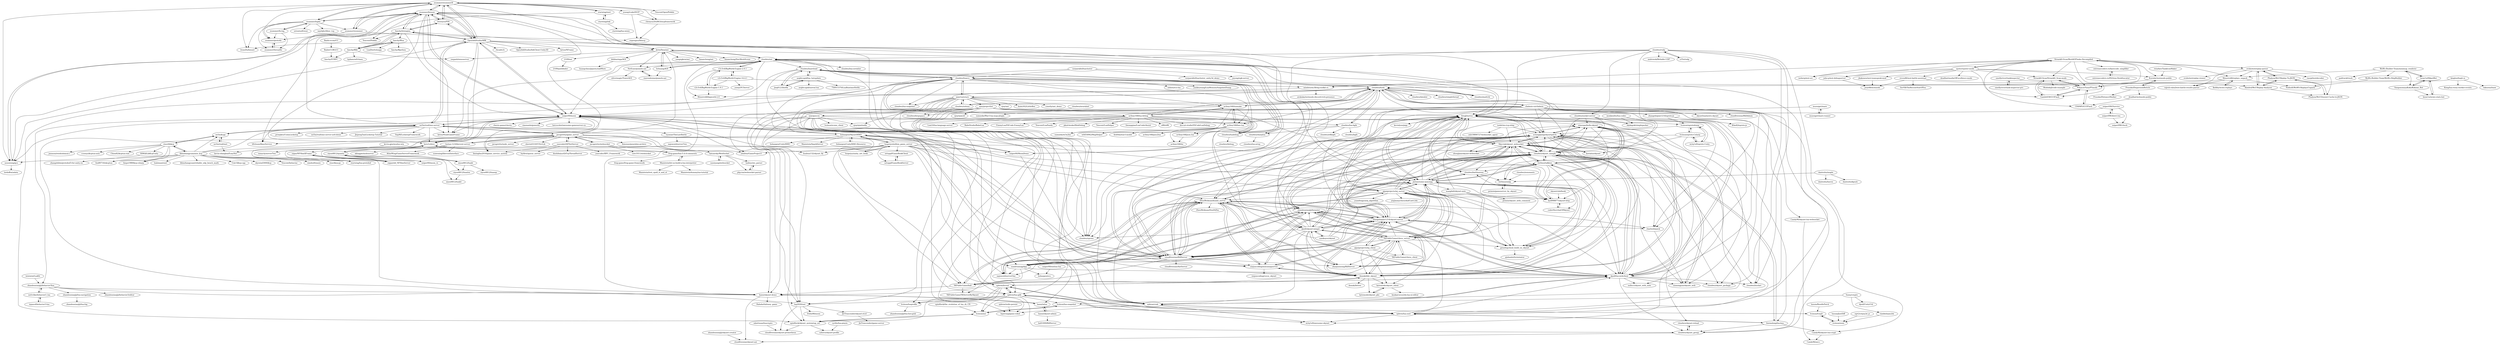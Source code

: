 digraph G {
"zsummer/zsummerX" -> "zsummer/zsummer"
"zsummer/zsummerX" -> "zsummer/breeze"
"zsummer/zsummerX" -> "zsummer/log4z"
"zsummer/zsummerX" -> "nousxiong/gce"
"zsummer/zsummerX" -> "starwing/znet"
"zsummer/zsummerX" -> "zsummer/proto4z"
"zsummer/zsummerX" -> "chenyu2202863/iocpframework"
"zsummer/zsummerX" -> "freeeyes/PSS"
"zsummer/zsummerX" -> "IronsDu/brynet" ["e"=1]
"zsummer/zsummerX" -> "JerryZhou/aoi"
"zsummer/zsummerX" -> "young2code/IOCP"
"zsummer/zsummerX" -> "OpenArkStudio/ARK"
"zsummer/zsummerX" -> "TencentOpen/Pebble" ["e"=1]
"cloudwu/socket-server" -> "ximenpo/hello-skynet"
"cloudwu/socket-server" -> "cloudwu/skynet_sample"
"cloudwu/socket-server" -> "Skycrab/skynet_websocket"
"cloudwu/socket-server" -> "cloudwu/skynet_package"
"cloudwu/socket-server" -> "skykapok/simplepacker"
"freeeyes/PSS" -> "OpenArkStudio/ARK"
"freeeyes/PSS" -> "zsummer/zsummerX"
"freeeyes/PSS" -> "zsummer/breeze"
"freeeyes/PSS" -> "fanchy/h2engine"
"fanchy/h2engine" -> "fanchy/fflib"
"fanchy/h2engine" -> "li9chuan/BaseService" ["e"=1]
"fanchy/h2engine" -> "zsummer/breeze"
"fanchy/h2engine" -> "sniper00/moon"
"fanchy/h2engine" -> "ZhouWeikuan/kuanli_server"
"fanchy/h2engine" -> "freeeyes/PSS"
"fanchy/h2engine" -> "fanchy/fflua"
"fanchy/h2engine" -> "OpenArkStudio/ARK"
"fanchy/h2engine" -> "Tencent/Pebble" ["e"=1]
"no5ix/realtime-server" -> "no5ix/realtime-server-ue4-demo" ["e"=1]
"no5ix/realtime-server" -> "no5ix/kcpp"
"no5ix/realtime-server" -> "ylmbtm/GameProject3" ["e"=1]
"no5ix/realtime-server" -> "sniper00/moon"
"no5ix/realtime-server" -> "javapretty/game_server"
"no5ix/realtime-server" -> "li9chuan/BaseService" ["e"=1]
"no5ix/realtime-server" -> "JiepengTan/Lockstep-Tutorial" ["e"=1]
"no5ix/realtime-server" -> "OpenArkStudio/ARK"
"no5ix/realtime-server" -> "hero1s/hive"
"no5ix/realtime-server" -> "SnpM/LockstepFramework" ["e"=1]
"no5ix/realtime-server" -> "jintiao/some-mmorpg"
"no5ix/realtime-server" -> "zsummer/breeze"
"no5ix/realtime-server" -> "proepkes/UnityLockstep" ["e"=1]
"no5ix/realtime-server" -> "ketoo/NoahGameFrame" ["e"=1]
"no5ix/realtime-server" -> "tsymiar/TheLastBattle"
"sniperHW/Survive" -> "sniperHW/distri.lua"
"sniperHW/Survive" -> "fztcjjl/metoo"
"sniperHW/Survive" -> "sniperHW/chuck"
"xjdrew/lua-gdb" -> "xjdrew/levent"
"xjdrew/lua-gdb" -> "lvzixun/lua-snapshot"
"xjdrew/lua-gdb" -> "lvzixun/luaprofile"
"xjdrew/lua-gdb" -> "cloudwu/skynet_group"
"xjdrew/lua-gdb" -> "lsg2020/swt"
"xjdrew/lua-gdb" -> "lvzixun/aoi"
"xjdrew/lua-gdb" -> "xjdrew/lua-zset"
"xjdrew/lua-gdb" -> "xjdrew/crab"
"2109/aoi" -> "2109/pathfinder"
"no5ix/kcpp" -> "no5ix/realtinet"
"no5ix/kcpp" -> "no5ix/realtime-server"
"no5ix/kcpp" -> "xtaci/libkcp"
"v2v3v4/BigWorld-Engine-2.0.1" -> "v2v3v4/BigWorld-Engine-1.9.1"
"v2v3v4/BigWorld-Engine-2.0.1" -> "v2v3v4/BigWorld-Engine-14.4.1"
"v2v3v4/BigWorld-Engine-2.0.1" -> "Monstrofil/bigworld-2.0"
"v2v3v4/BigWorld-Engine-2.0.1" -> "cloudwu/aoi"
"iopass4/behavior3-lua" -> "nottvlike/behavior3_lua"
"zsummer/fn-log" -> "zsummer/log4z"
"zsummer/fn-log" -> "zsummer/thread4z"
"zsummer/fn-log" -> "zsummer/proto4z"
"u35s/rudp" -> "cloudwu/rudp"
"sniper00/entitas-lua" -> "liuhaopen/ecs"
"iwiniwin/LuaKit" -> "zhandouxiaojiji/behavior3lua"
"zhandouxiaojiji/bewater" -> "zhanjunxiong/RillServer"
"zhandouxiaojiji/bewater" -> "najsword/serverOne"
"zhandouxiaojiji/bewater" -> "zhangshiqian1214/skynet-server"
"zhandouxiaojiji/bewater" -> "sctangqiang/skynetpatch"
"zhandouxiaojiji/bewater" -> "cloudfreexiao/RillServer"
"zhandouxiaojiji/bewater" -> "sundream/ggApp"
"zhandouxiaojiji/bewater" -> "dpull/lua-webclient"
"ZhouWeikuan/kuanli_server" -> "zhanjunxiong/RillServer"
"ZhouWeikuan/kuanli_server" -> "donnki/ddz_skynet"
"ZhouWeikuan/kuanli_server" -> "najsword/serverOne"
"ZhouWeikuan/kuanli_server" -> "YKPublicGame/chess_server"
"ZhouWeikuan/kuanli_server" -> "zhangshiqian1214/skynet-server"
"ZhouWeikuan/kuanli_server" -> "sundream/ggApp"
"ZhouWeikuan/kuanli_server" -> "cloudfreexiao/RillServer"
"ZhouWeikuan/kuanli_server" -> "charleeli/quick"
"ZhouWeikuan/kuanli_server" -> "sctangqiang/skynetpatch"
"ZhouWeikuan/kuanli_server" -> "YKPublicGame/ball"
"ZhouWeikuan/kuanli_server" -> "xinjuncoding/mmoarpgserver"
"ZhouWeikuan/kuanli_server" -> "greathqy/mud_build_on_skynet"
"ZhouWeikuan/kuanli_server" -> "ZhouWeikuan/DouDiZhu" ["e"=1]
"ZhouWeikuan/kuanli_server" -> "zhandouxiaojiji/bewater"
"ZhouWeikuan/kuanli_server" -> "YKPublicGame/YKServerBySkynet"
"cfadmin-cn/cfadmin" -> "zhandouxiaojiji/bewater"
"cfadmin-cn/cfadmin" -> "cloudfreexiao/RillServer"
"cfadmin-cn/cfadmin" -> "ZhouWeikuan/kuanli_server"
"cfadmin-cn/cfadmin" -> "zhangshiqian1214/skynet-server"
"cfadmin-cn/cfadmin" -> "hanxi/wlua"
"cfadmin-cn/cfadmin" -> "cloudwu/ltask"
"cfadmin-cn/cfadmin" -> "sctangqiang/skynetpatch"
"cfadmin-cn/cfadmin" -> "cloudwu/skynet_sample"
"cfadmin-cn/cfadmin" -> "charleeli/quick"
"cfadmin-cn/cfadmin" -> "sniper00/moon"
"cfadmin-cn/cfadmin" -> "CandyMi/skynet-lua-crypt"
"cfadmin-cn/cfadmin" -> "zhangshiqian1214/sproto-js"
"cfadmin-cn/cfadmin" -> "skynetlua/meiru-skynet"
"cfadmin-cn/cfadmin" -> "cloudfreexiao/RillAdmin"
"cfadmin-cn/cfadmin" -> "CandyMi/skynet-lua-websocket"
"sundream/ggApp" -> "cloudfreexiao/RillServer"
"sundream/ggApp" -> "zhandouxiaojiji/bewater"
"sundream/ggApp" -> "zhangshiqian1214/skynet-server"
"sundream/ggApp" -> "ZhouWeikuan/kuanli_server"
"sundream/ggApp" -> "najsword/serverOne"
"sundream/ggApp" -> "dpull/lua-webclient"
"sundream/ggApp" -> "liuhaopen/ecs"
"sundream/ggApp" -> "YKPublicGame/ball"
"najsword/serverTwo" -> "mmycly/serverTwo"
"najsword/serverTwo" -> "najsword/serverOne"
"nousxiong/gce" -> "zsummer/breeze"
"nousxiong/gce" -> "lordoffox/adata" ["e"=1]
"StranikS-Scan/StranikS_Scan-mods" -> "Mododejl/code-example"
"StranikS-Scan/StranikS_Scan-mods" -> "PolyacovYury/PYmods"
"StranikS-Scan/StranikS_Scan-mods" -> "GambitER/GUIFlash"
"StranikS-Scan/WorldOfTanks-Decompiled" -> "izeberg/wot-src"
"StranikS-Scan/WorldOfTanks-Decompiled" -> "evido/wotreplay-parser"
"StranikS-Scan/WorldOfTanks-Decompiled" -> "spoter/spoter-mods"
"StranikS-Scan/WorldOfTanks-Decompiled" -> "PolyacovYury/PYmods"
"StranikS-Scan/WorldOfTanks-Decompiled" -> "StranikS-Scan/StranikS_Scan-mods"
"StranikS-Scan/WorldOfTanks-Decompiled" -> "extremecoders-re/bytecode_simplifier"
"StranikS-Scan/WorldOfTanks-Decompiled" -> "GambitER/GUIFlash"
"StranikS-Scan/WorldOfTanks-Decompiled" -> "juho-p/wot-debugserver"
"StranikS-Scan/WorldOfTanks-Decompiled" -> "CH4MPi/GUIFlash"
"StranikS-Scan/WorldOfTanks-Decompiled" -> "Kurzdor/wotmods-public"
"StranikS-Scan/WorldOfTanks-Decompiled" -> "mindstorm38/wg-toolkit-rs"
"StranikS-Scan/WorldOfTanks-Decompiled" -> "Monstrofil/replays_unpack"
"Phalynx/WoT-Replay-To-JSON" -> "evido/wotreplay-parser"
"Phalynx/WoT-Replay-To-JSON" -> "Phalynx/WoT-Dossier-Cache-to-JSON"
"Phalynx/WoT-Replay-To-JSON" -> "Aimdrol/WoT-Replay-Analyzer"
"luopeiyu/unity_net_book" -> "luopeiyu/million_game_server"
"cloudfreexiao/RillServer" -> "sundream/ggApp"
"cloudfreexiao/RillServer" -> "zhandouxiaojiji/bewater"
"cloudfreexiao/RillServer" -> "fztcjjl/metoo"
"cloudfreexiao/RillServer" -> "cloudfreexiao/AntServer"
"cloudfreexiao/RillServer" -> "zhangshiqian1214/skynet-server"
"cloudfreexiao/RillServer" -> "ZhouWeikuan/kuanli_server"
"cloudfreexiao/RillServer" -> "zhanjunxiong/RillServer"
"cloudfreexiao/RillServer" -> "hanxi/skynet-demo"
"cloudfreexiao/RillServer" -> "cloudwu/skynet_sample"
"cloudfreexiao/RillServer" -> "Skycrab/skynet_websocket"
"cloudfreexiao/RillServer" -> "xinjuncoding/mmoarpgserver"
"cloudfreexiao/RillServer" -> "sctangqiang/skynetpatch"
"cloudfreexiao/RillServer" -> "najsword/serverOne"
"cloudfreexiao/RillServer" -> "jintiao/some-mmorpg"
"cloudfreexiao/RillServer" -> "qipaiprojects/mj_server"
"zhangshiqian1214/sproto-js" -> "KAndQ/sproto-js"
"zhangshiqian1214/sproto-js" -> "lvzixun/sprotodump"
"xjdrew/redis-persist" -> "hqwrong/game-robot"
"cloudwu/lua-bgfx" -> "cloudwu/ltask"
"cloudwu/lua-bgfx" -> "cloudwu/bgfx"
"cloudwu/lua-bgfx" -> "cloudwu/luadebug"
"cloudwu/lua-bgfx" -> "cloudwu/sharplua"
"cloudwu/lua-bgfx" -> "cloudwu/efkbgfx"
"liuhaopen/UnityMMO-Resource" -> "liuhaopen/SkynetMMO"
"YKPublicGame/ball" -> "donnki/ddz_skynet"
"YKPublicGame/ball" -> "hanxi/skynet-demo"
"YKPublicGame/ball" -> "ZhouWeikuan/kuanli_server"
"YKPublicGame/ball" -> "YKPublicGame/YKServerBySkynet"
"actboy168/luamake" -> "actboy168/bee.lua"
"actboy168/luamake" -> "actboy168/lua-debug"
"actboy168/luamake" -> "cloudwu/ltask"
"actboy168/luamake" -> "actboy168/json.lua"
"actboy168/luamake" -> "sumneko/w3x2lni" ["e"=1]
"actboy168/luamake" -> "sumneko/War3-lua-map-plugin" ["e"=1]
"tsymiar/TheLastBattle" -> "najsword/serverTwo"
"zhandouxiaojiji/behavior3lua" -> "zhandouxiaojiji/behavior3editor" ["e"=1]
"zhandouxiaojiji/behavior3lua" -> "nottvlike/behavior3_lua"
"zhandouxiaojiji/behavior3lua" -> "hanxi/skynet-demo"
"zhandouxiaojiji/behavior3lua" -> "lsg2020/swt"
"zhandouxiaojiji/behavior3lua" -> "zhandouxiaojiji/lua-navigation"
"actboy168/bee.lua" -> "actboy168/luamake"
"actboy168/bee.lua" -> "actboy168/lni"
"actboy168/bee.lua" -> "w4454962/MapHelper" ["e"=1]
"actboy168/bee.lua" -> "sumneko/w3x2lni" ["e"=1]
"actboy168/bee.lua" -> "4eb0da/war3-model" ["e"=1]
"actboy168/bee.lua" -> "actboy168/jass2lua" ["e"=1]
"actboy168/bee.lua" -> "actboy168/json.lua"
"v2v3v4/BigWorld-Engine-1.9.1" -> "v2v3v4/BigWorld-Engine-2.0.1"
"v2v3v4/BigWorld-Engine-1.9.1" -> "Monstrofil/bigworld-2.0"
"young2code/IOCP" -> "enpengxu/libiocp"
"young2code/IOCP" -> "chenyu2202863/iocpframework"
"sniper00/MoonDemo" -> "sniper00/moon"
"sniper00/MoonDemo" -> "donnki/ddz_skynet"
"sniper00/MoonDemo" -> "liuhaopen/SkynetMMO"
"cloudwu/math3d" -> "cloudwu/ltask"
"wangdali/skynet-note" -> "hyd998877/skynet-http"
"wangdali/skynet-note" -> "peimin/skynet_with_comment"
"wangdali/skynet-note" -> "ximenpo/hello-skynet"
"xiyoo0812/luabt" -> "xiyoo0812/luaoop"
"xiyoo0812/luabt" -> "xiyoo0812/quanta"
"xiyoo0812/luabt" -> "xiyoo0812/luaxlsx"
"juho-p/wot-debugserver" -> "jstar88/wotmods"
"forthxu/zmkp" -> "peimin/gameserver_by_skynet"
"najsword/serverOne" -> "zhandouxiaojiji/bewater"
"najsword/serverOne" -> "ZhouWeikuan/kuanli_server"
"luxuia/JustDiff" -> "lvzixun/zxml"
"xiarendeniao/pomelo-aoi" -> "NetEase/pomelo-aoi"
"no5ix/realtinet" -> "no5ix/kcpp"
"no5ix/realtinet" -> "kevin-shanghai/EasyNet"
"lvzixun/lua-snapshot" -> "lvzixun/lvmjit"
"lvzixun/lua-snapshot" -> "lvzixun/aoi"
"lvzixun/luaprofile" -> "zhandouxiaojiji/lua-hex-grid"
"CandyMi/skynet-lua-websocket" -> "CandyMi/aoi-c"
"HiWill/LibKcpUnity" -> "zhangzhibin/protobuf3-for-unity-ex"
"CandyMi/skynet-lua-crypt" -> "CandyMi/aoi-c"
"GambitER/GUIFlash" -> "PolyacovYury/PYmods"
"GambitER/GUIFlash" -> "StranikS-Scan/StranikS_Scan-mods"
"zsummer/proto4z" -> "zsummer/thread4z"
"xjdrew/lua-zset" -> "xjdrew/crab"
"xjdrew/lua-zset" -> "m2q1n9/awesome-skynet"
"xjdrew/lua-zset" -> "linxiaolong/lua-kcp"
"xjdrew/lua-zset" -> "xjdrew/levent"
"xjdrew/lua-zset" -> "dpull/lua-webclient"
"xjdrew/lua-zset" -> "xjdrew/lua-gdb"
"xjdrew/lua-zset" -> "zhandouxiaojiji/bewater"
"xjdrew/lua-zset" -> "sctangqiang/skynetpatch"
"coderHsc/chatOfSkynet" -> "hyd998877/skynet-http"
"Baidu-ecom/CC" -> "BaiduCC/BGCC"
"luopeiyu/million_game_server" -> "liuhaopen/SkynetMMO"
"luopeiyu/million_game_server" -> "luopeiyu/unity_net_book"
"luopeiyu/million_game_server" -> "sniper00/moon"
"luopeiyu/million_game_server" -> "setuppf/GameBookServer"
"luopeiyu/million_game_server" -> "cloudwu/skynet_sample"
"luopeiyu/million_game_server" -> "ZhouWeikuan/kuanli_server"
"luopeiyu/million_game_server" -> "ylmbtm/GameProject3" ["e"=1]
"luopeiyu/million_game_server" -> "xinjuncoding/mmoarpgserver"
"luopeiyu/million_game_server" -> "sundream/ggApp"
"luopeiyu/million_game_server" -> "huahua132/skynet_fly" ["e"=1]
"luopeiyu/million_game_server" -> "hanxi/skynet-demo"
"luopeiyu/million_game_server" -> "setuppf/GameBookClient"
"luopeiyu/million_game_server" -> "sniper00/MoonDemo"
"luopeiyu/million_game_server" -> "YKPublicGame/ball"
"luopeiyu/million_game_server" -> "cloudfreexiao/RillServer"
"zsummer/breeze" -> "nousxiong/gce"
"zsummer/breeze" -> "zsummer/zsummerX"
"zsummer/breeze" -> "sniper00/moon"
"zsummer/breeze" -> "zsummer/log4z"
"zsummer/breeze" -> "OpenArkStudio/ARK"
"zsummer/breeze" -> "ketoo/NoahGameFrame" ["e"=1]
"zsummer/breeze" -> "zsummer/zsummer"
"zsummer/breeze" -> "fanchy/h2engine"
"zsummer/breeze" -> "hero1s/hive"
"zsummer/breeze" -> "freeeyes/PSS"
"zsummer/breeze" -> "dpull/skynet-mingw"
"zsummer/breeze" -> "fztcjjl/metoo"
"zsummer/breeze" -> "Tencent/Pebble" ["e"=1]
"zsummer/breeze" -> "cloudfreexiao/RillServer"
"zsummer/breeze" -> "limingfan2016/game_service_system" ["e"=1]
"ejoy/projectlist" -> "xjdrew/crab"
"ejoy/projectlist" -> "Skycrab/skynet_websocket"
"ejoy/projectlist" -> "hqwrong/game-robot"
"ejoy/projectlist" -> "xjdrew/lua-zset"
"ejoy/projectlist" -> "cloudwu/sproto" ["e"=1]
"ejoy/projectlist" -> "ejoy/ejoylualib"
"ejoy/projectlist" -> "dpull/lua-webclient"
"ejoy/projectlist" -> "m2q1n9/awesome-skynet"
"ejoy/projectlist" -> "dpull/skynet-mingw"
"ejoy/projectlist" -> "fztcjjl/metoo"
"ejoy/projectlist" -> "xjdrew/levent"
"ejoy/projectlist" -> "ejoy/ejoy2d" ["e"=1]
"fanchy/fflua" -> "fanchy/fflib"
"fanchy/fflua" -> "fanchy/ffpython"
"fanchy/fflua" -> "LuaDist/toluapp" ["e"=1]
"dantezhu/maple" -> "dantezhu/haven"
"dantezhu/maple" -> "dantezhu/kpush"
"dantezhu/maple" -> "forthxu/zmkp"
"rstarkov/TankIconMaker" -> "Kurzdor/wotmods-public"
"lvzixun/sproto-Csharp" -> "lvzixun/sprotodump"
"lvzixun/sproto-Csharp" -> "m2q1n9/sproto-Unity"
"lvzixun/sproto-Csharp" -> "cloudwu/sproto" ["e"=1]
"lvzixun/sproto-Csharp" -> "cloudwu/skynet_sample"
"lvzixun/sproto-Csharp" -> "linxiaolong/lua-kcp"
"setuppf/GameBookServer" -> "setuppf/GameBookClient"
"xjdrew/levent" -> "xjdrew/lua-gdb"
"xjdrew/levent" -> "lvzixun/aoi"
"xjdrew/levent" -> "spin6lock/skynet_systemtap_set"
"xjdrew/levent" -> "xjdrew/lua-zset"
"xjdrew/levent" -> "dpull/lua-webclient"
"xjdrew/levent" -> "lvzixun/luaprofile"
"dpull/lua-webclient" -> "sctangqiang/skynetpatch"
"dpull/lua-webclient" -> "xjdrew/crab"
"dpull/lua-webclient" -> "fztcjjl/metoo"
"dpull/lua-webclient" -> "Skycrab/skynet_websocket"
"dpull/lua-webclient" -> "zhandouxiaojiji/bewater"
"dpull/lua-webclient" -> "cloudwu/skynet_sample"
"dpull/lua-webclient" -> "dpull/skynet-mingw"
"dpull/lua-webclient" -> "zhangshiqian1214/skynet-server"
"dpull/lua-webclient" -> "cloudwu/skynet_package"
"dpull/lua-webclient" -> "xinmingyao/skynet_web"
"dpull/lua-webclient" -> "cloudwu/lsocket"
"dpull/lua-webclient" -> "nullscc/skynet_with_note"
"dpull/lua-webclient" -> "cloudwu/battlearena"
"dpull/lua-webclient" -> "cloudwu/skynet_group"
"dpull/lua-webclient" -> "xjdrew/levent"
"reven86/wot-battle-assistant" -> "jstar88/wotmods"
"reven86/wot-battle-assistant" -> "PolyacovYury/PYmods"
"reven86/wot-battle-assistant" -> "SerVB/TheRecentStatOfYou"
"ejoy/goscon" -> "lvzixun/sconn_client"
"ejoy/goscon" -> "lvzixun/sprotodump"
"ejoy/goscon" -> "lsg2020/swt"
"ejoy/goscon" -> "xjdrew/lua-gdb"
"ejoy/goscon" -> "xjdrew/levent"
"ejoy/goscon" -> "xjdrew/crab"
"ejoy/goscon" -> "hanxi/skynet-demo"
"ejoy/goscon" -> "lvzixun/lua-snapshot"
"ejoy/goscon" -> "ejoy/ejoylualib"
"ejoy/goscon" -> "spin6lock/skynet_systemtap_set"
"ejoy/goscon" -> "hqwrong/game-robot"
"forthxu/talkbox" -> "fztcjjl/metoo"
"forthxu/talkbox" -> "jintiao/some-mmorpg"
"forthxu/talkbox" -> "hyd998877/skynet-http"
"forthxu/talkbox" -> "greathqy/mud_build_on_skynet"
"forthxu/talkbox" -> "coderHsc/chatOfSkynet"
"forthxu/talkbox" -> "cloudwu/skynet_sample"
"forthxu/talkbox" -> "cloudwu/battlearena"
"forthxu/talkbox" -> "ximenpo/hello-skynet"
"forthxu/talkbox" -> "Skycrab/skynet_websocket"
"forthxu/talkbox" -> "forthxu/zmkp"
"forthxu/talkbox" -> "donnki/ddz_skynet"
"liuhaopen/SkynetMMO" -> "liuhaopen/UnityMMO-Resource"
"liuhaopen/SkynetMMO" -> "liuhaopen/UnityMMO" ["e"=1]
"liuhaopen/SkynetMMO" -> "luopeiyu/million_game_server"
"liuhaopen/SkynetMMO" -> "xinjuncoding/mmoarpgserver"
"liuhaopen/SkynetMMO" -> "cloudfreexiao/RillServer"
"liuhaopen/SkynetMMO" -> "sniper00/MoonDemo"
"liuhaopen/SkynetMMO" -> "hanxi/skynet-demo"
"liuhaopen/SkynetMMO" -> "YKPublicGame/ball"
"liuhaopen/SkynetMMO" -> "Manistein/SparkServer" ["e"=1]
"liuhaopen/SkynetMMO" -> "sniper00/moon"
"liuhaopen/SkynetMMO" -> "sundream/ggApp"
"luotan-123/libevent-server" -> "akinggw/moleserver"
"luotan-123/libevent-server" -> "AtlasWing/GameServerFramework"
"luotan-123/libevent-server" -> "xuwening/libeventInterface" ["e"=1]
"luotan-123/libevent-server" -> "javapretty/game_server"
"jhakonen/wot-teamspeak-mod" -> "jstar88/wotmods"
"lsg2020/swt" -> "spin6lock/skynet_systemtap_set"
"lsg2020/swt" -> "cloudfreexiao/skynet-prometheus"
"lsg2020/swt" -> "JieTrancender/skynet-etcd"
"lsg2020/swt" -> "Zwlin98/moon"
"bhhbazinga/AOI" -> "huangchiyu/jquery.loadMore" ["e"=1]
"xiyoo0812/quanta" -> "xiyoo0812/luabt"
"xiyoo0812/quanta" -> "hero1s/hive"
"xiyoo0812/quanta" -> "xiyoo0812/luakit"
"xiyoo0812/quanta" -> "xiyoo0812/luaxlsx"
"hyd998877/skynet-http" -> "coderHsc/chatOfSkynet"
"hyd998877/skynet-http" -> "ximenpo/hello-skynet"
"xinmingyao/skynet_web" -> "sctangqiang/skynetpatch"
"xiyoo0812/luaxlsx" -> "xiyoo0812/luakit"
"deadhat/wotmods-public" -> "CH4MPi/GUIFlash"
"actboy168/json.lua" -> "actboy168/lni"
"peimin/gameserver_by_skynet" -> "forthxu/zmkp"
"setuppf/GameBookClient" -> "setuppf/GameBookServer"
"hanxi/skynet-demo" -> "hanxi/wlua"
"hanxi/skynet-demo" -> "cloudfreexiao/skynet-aoi"
"hanxi/skynet-demo" -> "HahahaVal/easy_game"
"CH4MPi/GUIFlash" -> "PolyacovYury/PYmods"
"lvzixun/aoi" -> "spin6lock/skynet_systemtap_set"
"lvzixun/aoi" -> "lvzixun/lua-snapshot"
"lvzixun/zxml" -> "lvzixun/lvmjit"
"lkolbly/wows-replays" -> "Monstrofil/replays_unpack"
"lvzixun/lvmjit" -> "lvzixun/zxml"
"funny/crypto" -> "xjdrew/crab"
"funny/crypto" -> "rainfiel/ejoy2dx"
"funny/crypto" -> "dpull/UnityUtil"
"starwing/znet" -> "starwing/loki"
"starwing/znet" -> "zsummer/zsummerX"
"starwing/znet" -> "nousxiong/gce"
"cloudwu/aoi" -> "JerryZhou/aoi"
"cloudwu/aoi" -> "lichuang/AOI"
"cloudwu/aoi" -> "xjdrew/crab"
"cloudwu/aoi" -> "jintiao/some-mmorpg"
"cloudwu/aoi" -> "xjdrew/lua-zset"
"cloudwu/aoi" -> "cloudwu/skynet_sample"
"cloudwu/aoi" -> "NetEase/pomelo-aoi"
"cloudwu/aoi" -> "hanxi/skynet-demo"
"cloudwu/aoi" -> "cloudwu/luareload"
"cloudwu/aoi" -> "fztcjjl/metoo"
"cloudwu/aoi" -> "cloudwu/lua-serialize" ["e"=1]
"cloudwu/aoi" -> "v2v3v4/BigWorld-Engine-2.0.1"
"cloudwu/aoi" -> "cloudwu/sproto" ["e"=1]
"cloudwu/aoi" -> "xjdrew/lua-gdb"
"cloudwu/aoi" -> "sniper00/moon"
"cloudwu/battlearena" -> "fztcjjl/metoo"
"cloudwu/battlearena" -> "forthxu/zmkp"
"cloudwu/battlearena" -> "jintiao/some-mmorpg"
"xinjuncoding/mmoarpgserver" -> "zhangshiqian1214/skynet-server"
"xinjuncoding/mmoarpgserver" -> "donnki/ddz_skynet"
"xinjuncoding/mmoarpgserver" -> "xinjuncoding/cocos_skynet"
"xinjuncoding/mmoarpgserver" -> "jintiao/some-mmorpg"
"xinjuncoding/mmoarpgserver" -> "ZhouWeikuan/kuanli_server"
"libinzhangyuan/asio_kcp" -> "xtaci/libkcp"
"libinzhangyuan/asio_kcp" -> "liudf0716/xkcptun" ["e"=1]
"libinzhangyuan/asio_kcp" -> "Unit-X/kcp-cpp"
"libinzhangyuan/asio_kcp" -> "limpo1989/kcp-csharp" ["e"=1]
"libinzhangyuan/asio_kcp" -> "skywind3000/kcp" ["e"=1]
"libinzhangyuan/asio_kcp" -> "Tencent/behaviac" ["e"=1]
"libinzhangyuan/asio_kcp" -> "simdsoft/yasio" ["e"=1]
"libinzhangyuan/asio_kcp" -> "no5ix/realtime-server"
"libinzhangyuan/asio_kcp" -> "xtaci/kcp-go" ["e"=1]
"libinzhangyuan/asio_kcp" -> "no5ix/kcpp"
"libinzhangyuan/asio_kcp" -> "lsalzman/enet" ["e"=1]
"libinzhangyuan/asio_kcp" -> "nousxiong/gce"
"libinzhangyuan/asio_kcp" -> "libinzhangyuan/reliable_udp_bench_mark"
"libinzhangyuan/asio_kcp" -> "starwing/lua-protobuf" ["e"=1]
"libinzhangyuan/asio_kcp" -> "cloudwu/aoi"
"sanikoyes/skynet" -> "dpull/skynet-mingw"
"sanikoyes/skynet" -> "sctangqiang/skynetpatch"
"sanikoyes/skynet" -> "fztcjjl/metoo"
"sanikoyes/skynet" -> "forthxu/talkbox"
"charleeli/quick" -> "xinmingyao/skynet_web"
"cloudwu/luaecs" -> "cloudwu/ltask"
"cloudwu/luaecs" -> "cloudwu/luareload"
"cloudwu/luaecs" -> "ejoy/vaststars"
"cloudwu/luaecs" -> "cloudwu/math3d"
"cloudwu/luaecs" -> "cloudwu/sproto" ["e"=1]
"cloudwu/luaecs" -> "nidorx/ecs-lua" ["e"=1]
"cloudwu/luaecs" -> "dpull/skynet-mingw"
"cloudwu/luaecs" -> "actboy168/bee.lua"
"cloudwu/luaecs" -> "cloudwu/lua-snapshot" ["e"=1]
"cloudwu/luaecs" -> "yaukeywang/LuaMemorySnapshotDump" ["e"=1]
"cloudwu/luaecs" -> "zhandouxiaojiji/behavior3lua"
"cloudwu/luaecs" -> "xjdrew/lua-gdb"
"cloudwu/luaecs" -> "actboy168/lua-debug"
"cloudwu/luaecs" -> "actboy168/luamake"
"cloudwu/luaecs" -> "cloudwu/aoi"
"kingluo/luajit.io" -> "Kong/lua-resty-worker-events" ["e"=1]
"kingluo/luajit.io" -> "cloudwu/ltask"
"kingluo/luajit.io" -> "raksoras/luaw"
"JerryZhou/aoi" -> "cloudwu/aoi"
"JerryZhou/aoi" -> "lichuang/AOI"
"JerryZhou/aoi" -> "fananchong/aoi"
"JerryZhou/aoi" -> "bhhbazinga/AOI"
"JerryZhou/aoi" -> "fananchong/NavMeshScene" ["e"=1]
"JerryZhou/aoi" -> "2109/aoi"
"JerryZhou/aoi" -> "fztcjjl/metoo"
"JerryZhou/aoi" -> "yangxgkem/aoi"
"JerryZhou/aoi" -> "swganh/mmoserver" ["e"=1]
"JerryZhou/aoi" -> "NetEase/pomelo-aoi"
"jintiao/some-mmorpg" -> "fztcjjl/metoo"
"jintiao/some-mmorpg" -> "cloudwu/skynet_sample"
"jintiao/some-mmorpg" -> "forthxu/talkbox"
"jintiao/some-mmorpg" -> "YKPublicGame/chess_server"
"jintiao/some-mmorpg" -> "greathqy/mud_build_on_skynet"
"jintiao/some-mmorpg" -> "qipaiprojects/mj_server"
"jintiao/some-mmorpg" -> "cloudwu/battlearena"
"jintiao/some-mmorpg" -> "ximenpo/hello-skynet"
"jintiao/some-mmorpg" -> "zhangshiqian1214/skynet-server"
"jintiao/some-mmorpg" -> "xinjuncoding/mmoarpgserver"
"jintiao/some-mmorpg" -> "hyd998877/skynet-http"
"jintiao/some-mmorpg" -> "wangdali/skynet-note"
"jintiao/some-mmorpg" -> "dpull/lua-webclient"
"jintiao/some-mmorpg" -> "donnki/ddz_skynet"
"jintiao/some-mmorpg" -> "Skycrab/skynet_websocket"
"cloudwu/ltask" -> "cloudwu/luaecs"
"cloudwu/ltask" -> "cloudwu/math3d"
"cloudwu/ltask" -> "lsg2020/swt"
"cloudwu/ltask" -> "cloudwu/lua-bgfx"
"cloudwu/ltask" -> "cloudwu/datalist"
"cloudwu/ltask" -> "actboy168/luamake"
"cloudwu/ltask" -> "cloudwu/sproto" ["e"=1]
"cloudwu/ltask" -> "actboy168/bee.lua"
"cloudwu/ltask" -> "cloudwu/soluna"
"cloudwu/ltask" -> "ejoy/vaststars"
"cloudwu/ltask" -> "sctangqiang/skynetpatch"
"cloudwu/ltask" -> "cfadmin-cn/cfadmin"
"cloudwu/ltask" -> "dpull/lua-webclient"
"cloudwu/ltask" -> "cloudfreexiao/RillServer"
"cloudwu/ltask" -> "cloudwu/skynet_group"
"fztcjjl/metoo" -> "jintiao/some-mmorpg"
"fztcjjl/metoo" -> "zhangshiqian1214/skynet-server"
"fztcjjl/metoo" -> "cloudwu/skynet_sample"
"fztcjjl/metoo" -> "forthxu/talkbox"
"fztcjjl/metoo" -> "dpull/lua-webclient"
"fztcjjl/metoo" -> "cloudwu/battlearena"
"fztcjjl/metoo" -> "cloudfreexiao/RillServer"
"fztcjjl/metoo" -> "qipaiprojects/mj_server"
"fztcjjl/metoo" -> "ximenpo/hello-skynet"
"fztcjjl/metoo" -> "sctangqiang/skynetpatch"
"fztcjjl/metoo" -> "kevinlynx/pigy"
"fztcjjl/metoo" -> "Skycrab/skynet_websocket"
"fztcjjl/metoo" -> "greathqy/mud_build_on_skynet"
"fztcjjl/metoo" -> "hyd998877/skynet-http"
"fztcjjl/metoo" -> "charleeli/quick"
"WoWs-Builder-Team/WoWs-ShipBuilder" -> "Nodsoft/WoWS-ReplaysUnpack"
"haileys/ws_parser" -> "php-ion/websocket-parser"
"hanxi/wlua" -> "hanxi/skynet-demo"
"hanxi/wlua" -> "hanxi/skynet-admin"
"ximenpo/hello-skynet" -> "hyd998877/skynet-http"
"ximenpo/hello-skynet" -> "sctangqiang/skynetpatch"
"ximenpo/hello-skynet" -> "forthxu/zmkp"
"ximenpo/hello-skynet" -> "m2q1n9/awesome-skynet"
"ximenpo/hello-skynet" -> "xinmingyao/skynet_web"
"ximenpo/hello-skynet" -> "donnki/ddz_skynet"
"cloudwu/xenonauts" -> "forthxu/zmkp"
"Skycrab/skynet_websocket" -> "sctangqiang/skynetpatch"
"Skycrab/skynet_websocket" -> "xinmingyao/skynet_web"
"Skycrab/skynet_websocket" -> "dpull/lua-webclient"
"Skycrab/skynet_websocket" -> "korialuo/skynet"
"Skycrab/skynet_websocket" -> "ximenpo/hello-skynet"
"Skycrab/skynet_websocket" -> "zhandouxiaojiji/bewater"
"Skycrab/skynet_websocket" -> "xjdrew/crab"
"Skycrab/skynet_websocket" -> "fztcjjl/metoo"
"Skycrab/skynet_websocket" -> "hyd998877/skynet-http"
"Skycrab/skynet_websocket" -> "dpull/skynet-mingw"
"Skycrab/skynet_websocket" -> "linxiaolong/lua-kcp"
"Skycrab/skynet_websocket" -> "forthxu/talkbox"
"Skycrab/skynet_websocket" -> "cloudfreexiao/RillServer"
"Skycrab/skynet_websocket" -> "cloudwu/skynet_sample"
"Skycrab/skynet_websocket" -> "zhoujijian/skynet-websocket"
"linxiaolong/lua-kcp" -> "CandyMi/skynet-lua-crypt"
"linxiaolong/lua-kcp" -> "xjdrew/lua-zset"
"linxiaolong/lua-kcp" -> "cloudwu/skynet_group"
"linxiaolong/lua-kcp" -> "Skycrab/skynet_websocket"
"lvzixun/sprotodump" -> "lvzixun/sproto-Csharp"
"lvzixun/sprotodump" -> "m2q1n9/sproto-Unity"
"lvzixun/sprotodump" -> "sctangqiang/skynetpatch"
"Pruszko/DispersionReticle" -> "Pruszko/DistanceMarker"
"Pruszko/DispersionReticle" -> "Kurzdor/wotmods-public"
"Pruszko/DispersionReticle" -> "deadhat/wotmods-public"
"JieTrancender/skynet-etcd" -> "JieTrancender/game-server"
"cloudwu/ltask" -> "cloudwu/lsocket"
"cloudwu/ltask" -> "cloudwu/simplethread"
"Phalynx/WoT-Dossier-Cache-to-JSON" -> "Phalynx/WoT-Replay-To-JSON"
"rainfiel/ejoy2dx" -> "lvzixun/zxml"
"benx1n/HikariBot" -> "benx1n/wows-stats-bot"
"benx1n/HikariBot" -> "SangonomiyaKoko/Kokomi_Bot"
"benx1n/HikariBot" -> "WoWs-Builder-Team/minimap_renderer"
"fanchy/fflib" -> "fanchy/h2engine"
"fanchy/fflib" -> "fanchy/FFRPC"
"fanchy/fflib" -> "fanchy/fflua"
"fanchy/fflib" -> "swganh/mmoserver" ["e"=1]
"fanchy/fflib" -> "lyjdamzwf/chaos"
"javapretty/game_server" -> "li9chuan/BaseService" ["e"=1]
"javapretty/game_server" -> "luotan-123/libevent-server"
"javapretty/game_server" -> "ylmbtm/GameProject3" ["e"=1]
"javapretty/game_server" -> "limingfan2016/game_service_system" ["e"=1]
"javapretty/game_server" -> "javapretty/websocket"
"javapretty/game_server" -> "no5ix/realtime-server"
"javapretty/game_server" -> "hero1s/hive"
"javapretty/game_server" -> "javapretty/node_server"
"javapretty/game_server" -> "sniper00/moon"
"javapretty/game_server" -> "sherry0319/YTSvrLib"
"javapretty/game_server" -> "qipaiprojects/mj_server"
"javapretty/game_server" -> "yaocoder/HPNetServer"
"javapretty/game_server" -> "lhmouse/poseidon-archive" ["e"=1]
"javapretty/game_server" -> "YKPublicGame/chess_server"
"javapretty/game_server" -> "JerryZhou/aoi"
"hero1s/hive" -> "xiyoo0812/quanta"
"hero1s/hive" -> "sniper00/moon"
"hero1s/hive" -> "frog-game/lua-5.4.4-comments"
"hero1s/hive" -> "yigao/NFShmXFrame"
"hero1s/hive" -> "sniper00/moon_rs"
"dpull/skynet-mingw" -> "sanikoyes/skynet"
"dpull/skynet-mingw" -> "dpull/lua-webclient"
"dpull/skynet-mingw" -> "zhangshiqian1214/skynet-server"
"dpull/skynet-mingw" -> "Skycrab/skynet_websocket"
"dpull/skynet-mingw" -> "sctangqiang/skynetpatch"
"dpull/skynet-mingw" -> "jintiao/some-mmorpg"
"dpull/skynet-mingw" -> "YKPublicGame/chess_server"
"dpull/skynet-mingw" -> "cloudwu/skynet_sample"
"dpull/skynet-mingw" -> "cloudfreexiao/RillServer"
"dpull/skynet-mingw" -> "fztcjjl/metoo"
"dpull/skynet-mingw" -> "cloudwu/sproto" ["e"=1]
"dpull/skynet-mingw" -> "xjdrew/crab"
"dpull/skynet-mingw" -> "zhandouxiaojiji/bewater"
"dpull/skynet-mingw" -> "donnki/ddz_skynet"
"dpull/skynet-mingw" -> "zhanjunxiong/RillServer"
"nottvlike/behavior3_lua" -> "iopass4/behavior3-lua"
"nottvlike/behavior3_lua" -> "zhandouxiaojiji/behavior3lua"
"Manistein/let-us-build-a-lua-interpreter" -> "Manistein/dummylua-tutorial" ["e"=1]
"Manistein/let-us-build-a-lua-interpreter" -> "frog-game/lua-5.4.4-comments"
"Manistein/let-us-build-a-lua-interpreter" -> "Manistein/test_epoll_lt_and_et"
"spoter/spoter-mods" -> "PolyacovYury/PYmods"
"spoter/spoter-mods" -> "StranikS-Scan/WorldOfTanks-Decompiled"
"spoter/spoter-mods" -> "StranikS-Scan/StranikS_Scan-mods"
"spoter/spoter-mods" -> "GambitER/GUIFlash"
"spoter/spoter-mods" -> "juho-p/wot-debugserver"
"spoter/spoter-mods" -> "reven86/wot-battle-assistant"
"spoter/spoter-mods" -> "jhakonen/wot-teamspeak-mod"
"spoter/spoter-mods" -> "deadhat/marksOfExcellence-mods"
"spoter/spoter-mods" -> "izeberg/wot-src"
"spoter/spoter-mods" -> "Kurzdor/wotmods-public"
"Aimdrol/WoT-Replay-Analyzer" -> "Phalynx/WoT-Dossier-Cache-to-JSON"
"Aimdrol/WoT-Replay-Analyzer" -> "Phalynx/WoT-Replay-To-JSON"
"Aimdrol/WoT-Replay-Analyzer" -> "evido/wotreplay-parser"
"benx1n/wows-stats-bot" -> "benx1n/HikariBot"
"surparallel/luacluster" -> "surparallel/luacluster_unity3d_demo"
"surparallel/luacluster" -> "jzyong/ugk-server"
"surparallel/luacluster" -> "sniper00/moon"
"surparallel/luacluster" -> "cloudwu/luaecs"
"Kurzdor/wotmods-public" -> "PolyacovYury/PYmods"
"Kurzdor/wotmods-public" -> "Pruszko/DispersionReticle"
"sctangqiang/skynetpatch" -> "Skycrab/skynet_websocket"
"sctangqiang/skynetpatch" -> "dpull/lua-webclient"
"sctangqiang/skynetpatch" -> "xinmingyao/skynet_web"
"sctangqiang/skynetpatch" -> "ximenpo/hello-skynet"
"sctangqiang/skynetpatch" -> "zhandouxiaojiji/bewater"
"sctangqiang/skynetpatch" -> "zhangshiqian1214/skynet-server"
"sctangqiang/skynetpatch" -> "charleeli/quick"
"sctangqiang/skynetpatch" -> "zhoujijian/skynet-websocket"
"sctangqiang/skynetpatch" -> "korialuo/skynet"
"sctangqiang/skynetpatch" -> "hyd998877/skynet-http"
"sctangqiang/skynetpatch" -> "nullscc/skynet_with_note"
"zhandouxiaojiji/skynet-creator" -> "cloudfreexiao/skynet-aoi"
"skynetclub/book" -> "hyd998877/skynet-http"
"mindstorm38/wg-toolkit-rs" -> "Monstrofil/bigworld-2.0"
"mindstorm38/wg-toolkit-rs" -> "arukuka/wotmods-discord-rich-presence"
"hanxi/skynet-admin" -> "hanxi/wlua"
"hanxi/skynet-admin" -> "koll1009/RillServer"
"m2q1n9/sproto-Unity" -> "lvzixun/sproto-Csharp"
"m2q1n9/sproto-Unity" -> "lvzixun/sprotodump"
"sqrt2v/ejoy2d_js" -> "lvzixun/zxml"
"cyrilis/lua-pinyin" -> "xzhovo/skynet-profile"
"zhandouxiaojiji/lua-navigation" -> "zhandouxiaojiji/lua-fog"
"luxuia/BundlePatch" -> "lvzixun/lvmjit"
"katzarsky/WebSocket" -> "caosiyang/websocket"
"katzarsky/WebSocket" -> "haileys/ws_parser"
"katzarsky/WebSocket" -> "php-ion/websocket-parser"
"sniperHW/distri.lua" -> "sniperHW/Survive"
"sniperHW/distri.lua" -> "sniperHW/chuck"
"isobit/ws-tcp-relay" -> "zxb19890727/websocket_agent"
"isobit/ws-tcp-relay" -> "sctangqiang/skynetpatch"
"isobit/ws-tcp-relay" -> "Skycrab/skynet_websocket"
"cloudwu/rudp" -> "u35s/rudp"
"cloudwu/rudp" -> "andrewzk/Reliable-UDP"
"cloudwu/rudp" -> "cloudwu/socket-server"
"cloudwu/rudp" -> "jintiao/some-mmorpg"
"cloudwu/rudp" -> "cloudwu/skynet_sample"
"cloudwu/rudp" -> "cloudwu/skynet_group"
"cloudwu/rudp" -> "fztcjjl/metoo"
"cloudwu/rudp" -> "cloudwu/skynet_package"
"cloudwu/rudp" -> "cloudwu/aoi"
"cloudwu/rudp" -> "cloudwu/lsocket"
"yigao/old_NFShmServer" -> "yigao/NFShmXFrame"
"caosiyang/websocket" -> "katzarsky/WebSocket"
"frog-game/lua-5.4.4-comments" -> "hero1s/hive"
"frog-game/lua-5.4.4-comments" -> "Manistein/let-us-build-a-lua-interpreter"
"frog-game/lua-5.4.4-comments" -> "frog-game/frog-game-framework"
"SangonomiyaKoko/Kokomi_Bot" -> "benx1n/HikariBot"
"SangonomiyaKoko/Kokomi_Bot" -> "benx1n/wows-stats-bot"
"javapretty/websocket" -> "javapretty/game_server"
"javapretty/websocket" -> "katzarsky/WebSocket"
"javapretty/websocket" -> "core1011/websocket"
"yigao/NFShmXFrame" -> "yigao/old_NFShmServer"
"yigao/NFShmXFrame" -> "sniper00/moon_rs"
"asqbtcupid/lua_hotupdate" -> "jinq0123/hotfix"
"asqbtcupid/lua_hotupdate" -> "cloudwu/luareload"
"asqbtcupid/lua_hotupdate" -> "756915370/LuaRuntimeHotfix"
"asqbtcupid/lua_hotupdate" -> "asqbtcupid/unreal.lua" ["e"=1]
"v2v3v4/BigWorld-Engine-14.4.1" -> "v2v3v4/BigWorld-Engine-2.0.1"
"v2v3v4/BigWorld-Engine-14.4.1" -> "yxinyi/YCServer" ["e"=1]
"v2v3v4/BigWorld-Engine-14.4.1" -> "v2v3v4/BigWorld-Engine-1.9.1"
"v2v3v4/BigWorld-Engine-14.4.1" -> "mindstorm38/wg-toolkit-rs"
"starwing/loki" -> "starwing/znet"
"starwing/loki" -> "starwing/lua-miniz"
"extremecoders-re/PjOrion-Deobfuscator" -> "extremecoders-re/bytecode_simplifier"
"php-ion/websocket-parser" -> "haileys/ws_parser"
"WoWs-Builder-Team/minimap_renderer" -> "padtrack/track"
"WoWs-Builder-Team/minimap_renderer" -> "Monstrofil/replays_unpack"
"WoWs-Builder-Team/minimap_renderer" -> "benx1n/HikariBot"
"WoWs-Builder-Team/minimap_renderer" -> "SangonomiyaKoko/Kokomi_Bot"
"WoWs-Builder-Team/minimap_renderer" -> "WoWs-Builder-Team/WoWs-ShipBuilder"
"lichuang/AOI" -> "JerryZhou/aoi"
"lichuang/AOI" -> "xiarendeniao/pomelo-aoi"
"lichuang/AOI" -> "cloudwu/aoi"
"cloudwu/skynet-reload" -> "cloudwu/skynet_group"
"smellyriver/tank-inspector-pro" -> "smellyriver/tankinspector"
"monkeylite/lua-codec" -> "skykapok/simplepacker"
"monkeylite/lua-codec" -> "korialuo/skynet"
"cloudwu/neuralnet" -> "cloudwu/deepspace"
"cloudwu/skynet_sample" -> "jintiao/some-mmorpg"
"cloudwu/skynet_sample" -> "fztcjjl/metoo"
"cloudwu/skynet_sample" -> "zhangshiqian1214/skynet-server"
"cloudwu/skynet_sample" -> "dpull/lua-webclient"
"cloudwu/skynet_sample" -> "donnki/ddz_skynet"
"cloudwu/skynet_sample" -> "cloudwu/skynet_package"
"cloudwu/skynet_sample" -> "cloudfreexiao/RillServer"
"cloudwu/skynet_sample" -> "ximenpo/hello-skynet"
"cloudwu/skynet_sample" -> "sctangqiang/skynetpatch"
"cloudwu/skynet_sample" -> "forthxu/talkbox"
"cloudwu/skynet_sample" -> "greathqy/mud_build_on_skynet"
"cloudwu/skynet_sample" -> "Skycrab/skynet_websocket"
"cloudwu/skynet_sample" -> "cloudwu/skynet-reload"
"cloudwu/skynet_sample" -> "cloudwu/lsocket"
"cloudwu/skynet_sample" -> "cloudwu/battlearena"
"sniper00/moon" -> "sniper00/MoonDemo"
"sniper00/moon" -> "hero1s/hive"
"sniper00/moon" -> "ylmbtm/GameProject3" ["e"=1]
"sniper00/moon" -> "ketoo/NoahGameFrame" ["e"=1]
"sniper00/moon" -> "zsummer/breeze"
"sniper00/moon" -> "cherry-game/cherry" ["e"=1]
"sniper00/moon" -> "starwing/lua-protobuf" ["e"=1]
"sniper00/moon" -> "huahua132/skynet_fly" ["e"=1]
"sniper00/moon" -> "cloudfreexiao/RillServer"
"sniper00/moon" -> "OpenArkStudio/ARK"
"sniper00/moon" -> "xiaonanln/goworld" ["e"=1]
"sniper00/moon" -> "nousxiong/gce"
"sniper00/moon" -> "liuhaopen/SkynetMMO"
"sniper00/moon" -> "no5ix/realtime-server"
"sniper00/moon" -> "hstcscolor/awesome-gameserver-cn" ["e"=1]
"OpenArkStudio/ARK" -> "freeeyes/PSS"
"OpenArkStudio/ARK" -> "sniper00/moon"
"OpenArkStudio/ARK" -> "zsummer/breeze"
"OpenArkStudio/ARK" -> "JerryZhou/aoi"
"OpenArkStudio/ARK" -> "ketoo/NoahGameFrame" ["e"=1]
"OpenArkStudio/ARK" -> "OpenArkStudio/ArkClient-Unity3D"
"OpenArkStudio/ARK" -> "no5ix/realtime-server"
"OpenArkStudio/ARK" -> "nousxiong/gce"
"OpenArkStudio/ARK" -> "zsummer/zsummerX"
"OpenArkStudio/ARK" -> "ketoo/NFrame"
"OpenArkStudio/ARK" -> "IronsDu/brynet" ["e"=1]
"OpenArkStudio/ARK" -> "fanchy/h2engine"
"OpenArkStudio/ARK" -> "ZhouWeikuan/kuanli_server"
"OpenArkStudio/ARK" -> "yigao/old_NFShmServer"
"OpenArkStudio/ARK" -> "rhcad/x3c" ["e"=1]
"actboy168/lua-debug" -> "actboy168/luamake"
"actboy168/lua-debug" -> "actboy168/bee.lua"
"actboy168/lua-debug" -> "Tencent/LuaPanda" ["e"=1]
"actboy168/lua-debug" -> "cloudwu/luaecs"
"actboy168/lua-debug" -> "pkulchenko/MobDebug" ["e"=1]
"actboy168/lua-debug" -> "Tencent/LuaHelper" ["e"=1]
"actboy168/lua-debug" -> "liwangqian/LuaCoderAssist" ["e"=1]
"actboy168/lua-debug" -> "cloudwu/ltask"
"actboy168/lua-debug" -> "effil/effil" ["e"=1]
"actboy168/lua-debug" -> "devcat-studio/VSCodeLuaDebug"
"actboy168/lua-debug" -> "cloudwu/luadebug"
"actboy168/lua-debug" -> "LuaLS/lua-language-server" ["e"=1]
"actboy168/lua-debug" -> "BabeStudio/BabeLua"
"actboy168/lua-debug" -> "cloudwu/lua-bgfx"
"actboy168/lua-debug" -> "EmmyLua/VSCode-EmmyLua" ["e"=1]
"donnki/ddz_skynet" -> "ximenpo/hello-skynet"
"donnki/ddz_skynet" -> "ZhouWeikuan/kuanli_server"
"donnki/ddz_skynet" -> "bytemode/skynet_pbc"
"donnki/ddz_skynet" -> "YKPublicGame/chess_server"
"donnki/ddz_skynet" -> "xinjuncoding/mmoarpgserver"
"donnki/ddz_skynet" -> "zhangshiqian1214/skynet-server"
"donnki/ddz_skynet" -> "sctangqiang/skynetpatch"
"donnki/ddz_skynet" -> "cloudwu/skynet_sample"
"donnki/ddz_skynet" -> "bytemode/skynet_client"
"donnki/ddz_skynet" -> "YKPublicGame/ball"
"donnki/ddz_skynet" -> "donnki/bttree"
"mkottman/luacrypto" -> "cloudfreexiao/skynet-prometheus"
"jinq0123/hotfix" -> "asqbtcupid/lua_hotupdate"
"jinq0123/hotfix" -> "cloudwu/luareload"
"NetEase/pomelo-aoi" -> "xiarendeniao/pomelo-aoi"
"NetEase/pomelo-aoi" -> "silvermagic/TowerAOI"
"xtaci/libkcp" -> "no5ix/kcpp"
"xtaci/libkcp" -> "libinzhangyuan/asio_kcp"
"xtaci/libkcp" -> "jannson/reedsolomon-c" ["e"=1]
"xtaci/libkcp" -> "ccsexyz/kcptun-asio"
"xtaci/libkcp" -> "liudf0716/xkcptun" ["e"=1]
"xtaci/libkcp" -> "Chion82/kcptun-raw" ["e"=1]
"xtaci/libkcp" -> "HiWill/LibKcpUnity"
"xtaci/libkcp" -> "limpo1989/kcp-csharp" ["e"=1]
"evido/wotreplay-parser" -> "Phalynx/WoT-Replay-To-JSON"
"evido/wotreplay-parser" -> "raszpl/wotdecoder"
"evido/wotreplay-parser" -> "StranikS-Scan/WorldOfTanks-Decompiled"
"evido/wotreplay-parser" -> "evido/wotreplay-viewer"
"evido/wotreplay-parser" -> "Aimdrol/WoT-Replay-Analyzer"
"evido/wotreplay-parser" -> "Monstrofil/replays_unpack"
"evido/wotreplay-parser" -> "Phalynx/WoT-Dossier-Cache-to-JSON"
"evido/wotreplay-parser" -> "rajesh-rahul/wot-battle-results-parser"
"BaiduCC/BGCC" -> "fanchy/FFRPC"
"kevin-gjm/muduo-win" -> "kevin-shanghai/EasyNet"
"cloudwu/sharplua" -> "cloudwu/luareload"
"cloudwu/sharplua" -> "cloudwu/lua-array"
"ejoy/vaststars" -> "cloudwu/luaecs"
"ejoy/vaststars" -> "cloudwu/soluna"
"ejoy/vaststars" -> "ejoy/ant" ["e"=1]
"ejoy/vaststars" -> "cloudwu/ltask"
"ejoy/vaststars" -> "actboy168/luamake"
"ejoy/vaststars" -> "ejoy/goscon"
"ejoy/vaststars" -> "ejoy/projectlist"
"ejoy/vaststars" -> "lsg2020/swt"
"ejoy/vaststars" -> "hanxi/skynet-demo"
"ejoy/vaststars" -> "cloudwu/lua-snapshot" ["e"=1]
"ejoy/vaststars" -> "lvzixun/luaprofile"
"ejoy/vaststars" -> "dudu502/LittleBee" ["e"=1]
"ejoy/vaststars" -> "xjdrew/lua-gdb"
"ejoy/vaststars" -> "constly/ant_demo"
"ejoy/vaststars" -> "cloudwu/sproto" ["e"=1]
"zhanjunxiong/RillServer" -> "zhandouxiaojiji/bewater"
"zhanjunxiong/RillServer" -> "ZhouWeikuan/kuanli_server"
"zsummer/log4z" -> "zsummer/fn-log"
"zsummer/log4z" -> "zsummer/zsummerX"
"zsummer/log4z" -> "zsummer/breeze"
"zsummer/log4z" -> "zsummer/thread4z"
"zsummer/log4z" -> "zsummer/proto4z"
"zsummer/log4z" -> "setoutsoft/soui" ["e"=1]
"zsummer/log4z" -> "wqvbjhc/libuv_tcp" ["e"=1]
"zsummer/log4z" -> "zsummer/zsummer"
"zsummer/log4z" -> "IronsDu/brynet" ["e"=1]
"spin6lock/the_evolution_of_lua_zh_CN" -> "lvzixun/aoi"
"YKPublicGame/chess_server" -> "qipaiprojects/mj_server"
"YKPublicGame/chess_server" -> "qipaiprojects/mj_client"
"YKPublicGame/chess_server" -> "jintiao/some-mmorpg"
"YKPublicGame/chess_server" -> "YKPublicGame/chess_client"
"YKPublicGame/chess_server" -> "donnki/ddz_skynet"
"YKPublicGame/chess_server" -> "ZhouWeikuan/kuanli_server"
"YKPublicGame/chess_server" -> "zhangshiqian1214/skynet-server"
"YKPublicGame/chess_server" -> "bytemode/skynet_client"
"YKPublicGame/chess_server" -> "YKPublicGame/ball"
"YKPublicGame/chess_server" -> "fztcjjl/metoo"
"YKPublicGame/chess_server" -> "dpull/skynet-mingw"
"YKPublicGame/chess_server" -> "zhanjunxiong/RillServer"
"YKPublicGame/chess_server" -> "cloudwu/skynet_sample"
"YKPublicGame/chess_server" -> "cloudfreexiao/RillServer"
"YKPublicGame/chess_server" -> "greathqy/mud_build_on_skynet"
"YKPublicGame/chess_client" -> "YKPublicGame/chess_server"
"PolyacovYury/PYmods" -> "CH4MPi/GUIFlash"
"PolyacovYury/PYmods" -> "GambitER/GUIFlash"
"PolyacovYury/PYmods" -> "StranikS-Scan/StranikS_Scan-mods"
"cloudwu/luareload" -> "asqbtcupid/lua_hotupdate"
"cloudwu/luareload" -> "jinq0123/hotfix"
"cloudwu/luareload" -> "cloudwu/sharplua"
"cloudwu/luareload" -> "xjdrew/crab"
"cloudwu/luareload" -> "cloudwu/luadebug"
"cloudwu/luareload" -> "spin6lock/skynet_systemtap_set"
"cloudwu/luareload" -> "cloudwu/luaecs"
"cloudwu/luadebug" -> "cloudwu/ldebug"
"cloudwu/luadebug" -> "cloudwu/luareload"
"cloudwu/skynet_group" -> "cloudwu/skynet-reload"
"cloudwu/skynet_group" -> "cloudfreexiao/skynet-aoi"
"qipaiprojects/mj_server" -> "qipaiprojects/mj_client"
"qipaiprojects/mj_server" -> "YKPublicGame/chess_server"
"qipaiprojects/mj_server" -> "jintiao/some-mmorpg"
"qipaiprojects/mj_server" -> "yuanfengyun/q_algorithm" ["e"=1]
"qipaiprojects/mj_server" -> "fztcjjl/metoo"
"qipaiprojects/mj_server" -> "zhangshiqian1214/skynet-server"
"qipaiprojects/mj_server" -> "cloudfreexiao/RillServer"
"qipaiprojects/mj_server" -> "ZhouWeikuan/kuanli_server"
"qipaiprojects/mj_server" -> "donnki/ddz_skynet"
"qipaiprojects/mj_server" -> "sctangqiang/skynetpatch"
"qipaiprojects/mj_server" -> "greathqy/mud_build_on_skynet"
"qipaiprojects/mj_server" -> "yinjimmy/chessAndCard-2dx" ["e"=1]
"qipaiprojects/mj_server" -> "dpull/lua-webclient"
"qipaiprojects/mj_server" -> "zhanjunxiong/RillServer"
"qipaiprojects/mj_server" -> "cloudwu/skynet_sample"
"xjdrew/crab" -> "xjdrew/lua-zset"
"xjdrew/crab" -> "hqwrong/game-robot"
"xjdrew/crab" -> "dpull/lua-webclient"
"xjdrew/crab" -> "m2q1n9/awesome-skynet"
"qipaiprojects/mj_client" -> "qipaiprojects/mj_server"
"qipaiprojects/mj_client" -> "YKPublicGame/chess_server"
"qipaiprojects/mj_client" -> "YKPublicGame/chess_client"
"qipaiprojects/mj_client" -> "bytemode/skynet_client"
"qipaiprojects/mj_client" -> "donnki/ddz_skynet"
"qipaiprojects/mj_client" -> "cloudfreexiao/RillServer"
"bytemode/skynet_client" -> "bytemode/skynet_pbc"
"bytemode/skynet_client" -> "kunka/cocos2dx-lua-ui-editor"
"muzuiget/mare" -> "muzuiget/mare-runner"
"muzuiget/mare" -> "fztcjjl/metoo"
"greathqy/mud_build_on_skynet" -> "jintiao/some-mmorpg"
"greathqy/mud_build_on_skynet" -> "forthxu/talkbox"
"greathqy/mud_build_on_skynet" -> "zhangshiqian1214/skynet-server"
"greathqy/mud_build_on_skynet" -> "qinhanlei/terminator"
"bytemode/skynet_pbc" -> "bytemode/skynet_client"
"muzuiget/mare-runner" -> "muzuiget/mare"
"zsummer/zsummer" -> "zsummer/zsummerX"
"zsummer/zsummer" -> "zsummer/proto4z"
"zsummer/zsummer" -> "enpengxu/libiocp"
"zsummer/thread4z" -> "zsummer/proto4z"
"spin6lock/skynet_systemtap_set" -> "lvzixun/aoi"
"spin6lock/skynet_systemtap_set" -> "xzhovo/skynet-profile"
"spin6lock/skynet_systemtap_set" -> "cloudfreexiao/skynet-prometheus"
"chenyu2202863/iocpframework" -> "enpengxu/libiocp"
"cloudwu/soluna" -> "ejoy/vaststars"
"cloudwu/soluna" -> "cloudwu/ltask"
"cloudwu/soluna" -> "lsg2020/swt"
"cloudwu/soluna" -> "cloudwu/deepspace"
"zhangshiqian1214/skynet-server" -> "fztcjjl/metoo"
"zhangshiqian1214/skynet-server" -> "zhandouxiaojiji/bewater"
"zhangshiqian1214/skynet-server" -> "sctangqiang/skynetpatch"
"zhangshiqian1214/skynet-server" -> "sundream/ggApp"
"zhangshiqian1214/skynet-server" -> "xinjuncoding/mmoarpgserver"
"zhangshiqian1214/skynet-server" -> "cloudwu/skynet_sample"
"zhangshiqian1214/skynet-server" -> "ZhouWeikuan/kuanli_server"
"zhangshiqian1214/skynet-server" -> "donnki/ddz_skynet"
"zhangshiqian1214/skynet-server" -> "dpull/lua-webclient"
"zhangshiqian1214/skynet-server" -> "cloudfreexiao/RillServer"
"zhangshiqian1214/skynet-server" -> "jintiao/some-mmorpg"
"zhangshiqian1214/skynet-server" -> "charleeli/quick"
"zhangshiqian1214/skynet-server" -> "greathqy/mud_build_on_skynet"
"zhangshiqian1214/skynet-server" -> "dpull/skynet-mingw"
"zhangshiqian1214/skynet-server" -> "qipaiprojects/mj_server"
"yaocoder/HPNetServer" -> "yaocoder/RPC_Framework"
"yaocoder/HPNetServer" -> "javapretty/game_server"
"yaocoder/HPNetServer" -> "limingfan2016/game_service_system" ["e"=1]
"yaocoder/HPNetServer" -> "lxyfirst/queue_server"
"yaocoder/HPNetServer" -> "dushibaiyu/QtTcpThreadServer" ["e"=1]
"Monstrofil/replays_unpack" -> "lkolbly/wows-replays"
"Monstrofil/replays_unpack" -> "rajesh-rahul/wot-battle-results-parser"
"Monstrofil/replays_unpack" -> "Nodsoft/WoWS-ReplaysUnpack"
"Monstrofil/replays_unpack" -> "mindstorm38/wg-toolkit-rs"
"smellyriver/tankinspector" -> "smellyriver/tank-inspector-pro"
"smellyriver/tankinspector" -> "Aimdrol/WoT-Replay-Analyzer"
"extremecoders-re/bytecode_simplifier" -> "extremecoders-re/PjOrion-Deobfuscator"
"zsummer/zsummerX" ["l"="-23.348,-34.289"]
"zsummer/zsummer" ["l"="-23.362,-34.27"]
"zsummer/breeze" ["l"="-23.345,-34.332"]
"zsummer/log4z" ["l"="-23.38,-34.287"]
"nousxiong/gce" ["l"="-23.309,-34.307"]
"starwing/znet" ["l"="-23.331,-34.254"]
"zsummer/proto4z" ["l"="-23.38,-34.267"]
"chenyu2202863/iocpframework" ["l"="-23.356,-34.247"]
"freeeyes/PSS" ["l"="-23.352,-34.309"]
"IronsDu/brynet" ["l"="-18.352,-28.376"]
"JerryZhou/aoi" ["l"="-23.352,-34.367"]
"young2code/IOCP" ["l"="-23.376,-34.244"]
"OpenArkStudio/ARK" ["l"="-23.324,-34.322"]
"TencentOpen/Pebble" ["l"="1.177,14.259"]
"cloudwu/socket-server" ["l"="-23.443,-34.461"]
"ximenpo/hello-skynet" ["l"="-23.406,-34.441"]
"cloudwu/skynet_sample" ["l"="-23.37,-34.447"]
"Skycrab/skynet_websocket" ["l"="-23.396,-34.453"]
"cloudwu/skynet_package" ["l"="-23.418,-34.464"]
"skykapok/simplepacker" ["l"="-23.468,-34.484"]
"fanchy/h2engine" ["l"="-23.376,-34.317"]
"fanchy/fflib" ["l"="-23.44,-34.278"]
"li9chuan/BaseService" ["l"="-23.962,-33.878"]
"sniper00/moon" ["l"="-23.302,-34.362"]
"ZhouWeikuan/kuanli_server" ["l"="-23.332,-34.412"]
"fanchy/fflua" ["l"="-23.433,-34.258"]
"Tencent/Pebble" ["l"="1.061,14.221"]
"no5ix/realtime-server" ["l"="-23.277,-34.332"]
"no5ix/realtime-server-ue4-demo" ["l"="-34.046,-26.451"]
"no5ix/kcpp" ["l"="-23.209,-34.302"]
"ylmbtm/GameProject3" ["l"="-25.107,-33.004"]
"javapretty/game_server" ["l"="-23.243,-34.343"]
"JiepengTan/Lockstep-Tutorial" ["l"="-24.91,-33.042"]
"hero1s/hive" ["l"="-23.277,-34.292"]
"SnpM/LockstepFramework" ["l"="-24.882,-33.067"]
"jintiao/some-mmorpg" ["l"="-23.376,-34.418"]
"proepkes/UnityLockstep" ["l"="-24.831,-33.027"]
"ketoo/NoahGameFrame" ["l"="-24.64,-34.222"]
"tsymiar/TheLastBattle" ["l"="-23.231,-34.363"]
"sniperHW/Survive" ["l"="-23.516,-34.384"]
"sniperHW/distri.lua" ["l"="-23.545,-34.367"]
"fztcjjl/metoo" ["l"="-23.392,-34.421"]
"sniperHW/chuck" ["l"="-23.56,-34.379"]
"xjdrew/lua-gdb" ["l"="-23.383,-34.521"]
"xjdrew/levent" ["l"="-23.403,-34.512"]
"lvzixun/lua-snapshot" ["l"="-23.438,-34.542"]
"lvzixun/luaprofile" ["l"="-23.394,-34.545"]
"cloudwu/skynet_group" ["l"="-23.367,-34.499"]
"lsg2020/swt" ["l"="-23.392,-34.565"]
"lvzixun/aoi" ["l"="-23.421,-34.542"]
"xjdrew/lua-zset" ["l"="-23.387,-34.485"]
"xjdrew/crab" ["l"="-23.399,-34.497"]
"2109/aoi" ["l"="-23.4,-34.339"]
"2109/pathfinder" ["l"="-23.424,-34.324"]
"no5ix/realtinet" ["l"="-23.165,-34.278"]
"xtaci/libkcp" ["l"="-23.179,-34.299"]
"v2v3v4/BigWorld-Engine-2.0.1" ["l"="-23.187,-34.503"]
"v2v3v4/BigWorld-Engine-1.9.1" ["l"="-23.148,-34.517"]
"v2v3v4/BigWorld-Engine-14.4.1" ["l"="-23.122,-34.526"]
"Monstrofil/bigworld-2.0" ["l"="-23.107,-34.533"]
"cloudwu/aoi" ["l"="-23.331,-34.449"]
"iopass4/behavior3-lua" ["l"="-23.484,-34.606"]
"nottvlike/behavior3_lua" ["l"="-23.455,-34.592"]
"zsummer/fn-log" ["l"="-23.403,-34.269"]
"zsummer/thread4z" ["l"="-23.394,-34.257"]
"u35s/rudp" ["l"="-23.479,-34.449"]
"cloudwu/rudp" ["l"="-23.427,-34.449"]
"sniper00/entitas-lua" ["l"="-23.454,-34.338"]
"liuhaopen/ecs" ["l"="-23.417,-34.367"]
"iwiniwin/LuaKit" ["l"="-23.462,-34.617"]
"zhandouxiaojiji/behavior3lua" ["l"="-23.418,-34.57"]
"zhandouxiaojiji/bewater" ["l"="-23.35,-34.446"]
"zhanjunxiong/RillServer" ["l"="-23.329,-34.434"]
"najsword/serverOne" ["l"="-23.312,-34.413"]
"zhangshiqian1214/skynet-server" ["l"="-23.359,-34.434"]
"sctangqiang/skynetpatch" ["l"="-23.38,-34.455"]
"cloudfreexiao/RillServer" ["l"="-23.348,-34.426"]
"sundream/ggApp" ["l"="-23.343,-34.415"]
"dpull/lua-webclient" ["l"="-23.38,-34.464"]
"donnki/ddz_skynet" ["l"="-23.341,-34.434"]
"YKPublicGame/chess_server" ["l"="-23.326,-34.421"]
"charleeli/quick" ["l"="-23.358,-34.456"]
"YKPublicGame/ball" ["l"="-23.305,-34.426"]
"xinjuncoding/mmoarpgserver" ["l"="-23.336,-34.401"]
"greathqy/mud_build_on_skynet" ["l"="-23.367,-34.426"]
"ZhouWeikuan/DouDiZhu" ["l"="58.249,18.41"]
"YKPublicGame/YKServerBySkynet" ["l"="-23.272,-34.424"]
"cfadmin-cn/cfadmin" ["l"="-23.318,-34.469"]
"hanxi/wlua" ["l"="-23.289,-34.494"]
"cloudwu/ltask" ["l"="-23.338,-34.54"]
"CandyMi/skynet-lua-crypt" ["l"="-23.314,-34.49"]
"zhangshiqian1214/sproto-js" ["l"="-23.297,-34.513"]
"skynetlua/meiru-skynet" ["l"="-23.257,-34.489"]
"cloudfreexiao/RillAdmin" ["l"="-23.271,-34.473"]
"CandyMi/skynet-lua-websocket" ["l"="-23.284,-34.482"]
"najsword/serverTwo" ["l"="-23.238,-34.388"]
"mmycly/serverTwo" ["l"="-23.204,-34.387"]
"lordoffox/adata" ["l"="-18.498,-28.517"]
"StranikS-Scan/StranikS_Scan-mods" ["l"="-22.951,-34.634"]
"Mododejl/code-example" ["l"="-22.972,-34.63"]
"PolyacovYury/PYmods" ["l"="-22.929,-34.643"]
"GambitER/GUIFlash" ["l"="-22.938,-34.633"]
"StranikS-Scan/WorldOfTanks-Decompiled" ["l"="-22.928,-34.621"]
"izeberg/wot-src" ["l"="-22.918,-34.635"]
"evido/wotreplay-parser" ["l"="-22.893,-34.6"]
"spoter/spoter-mods" ["l"="-22.942,-34.65"]
"extremecoders-re/bytecode_simplifier" ["l"="-22.871,-34.643"]
"juho-p/wot-debugserver" ["l"="-22.927,-34.656"]
"CH4MPi/GUIFlash" ["l"="-22.908,-34.643"]
"Kurzdor/wotmods-public" ["l"="-22.911,-34.661"]
"mindstorm38/wg-toolkit-rs" ["l"="-23.022,-34.565"]
"Monstrofil/replays_unpack" ["l"="-22.929,-34.577"]
"Phalynx/WoT-Replay-To-JSON" ["l"="-22.873,-34.588"]
"Phalynx/WoT-Dossier-Cache-to-JSON" ["l"="-22.87,-34.601"]
"Aimdrol/WoT-Replay-Analyzer" ["l"="-22.856,-34.595"]
"luopeiyu/unity_net_book" ["l"="-23.243,-34.411"]
"luopeiyu/million_game_server" ["l"="-23.285,-34.412"]
"cloudfreexiao/AntServer" ["l"="-23.336,-34.383"]
"hanxi/skynet-demo" ["l"="-23.331,-34.482"]
"qipaiprojects/mj_server" ["l"="-23.356,-34.411"]
"KAndQ/sproto-js" ["l"="-23.26,-34.53"]
"lvzixun/sprotodump" ["l"="-23.356,-34.512"]
"xjdrew/redis-persist" ["l"="-23.471,-34.525"]
"hqwrong/game-robot" ["l"="-23.434,-34.512"]
"cloudwu/lua-bgfx" ["l"="-23.304,-34.601"]
"cloudwu/bgfx" ["l"="-23.265,-34.641"]
"cloudwu/luadebug" ["l"="-23.326,-34.6"]
"cloudwu/sharplua" ["l"="-23.341,-34.615"]
"cloudwu/efkbgfx" ["l"="-23.28,-34.627"]
"liuhaopen/UnityMMO-Resource" ["l"="-23.27,-34.386"]
"liuhaopen/SkynetMMO" ["l"="-23.301,-34.399"]
"actboy168/luamake" ["l"="-23.307,-34.559"]
"actboy168/bee.lua" ["l"="-23.281,-34.56"]
"actboy168/lua-debug" ["l"="-23.292,-34.579"]
"actboy168/json.lua" ["l"="-23.258,-34.575"]
"sumneko/w3x2lni" ["l"="-23.286,-32.63"]
"sumneko/War3-lua-map-plugin" ["l"="-23.319,-32.617"]
"zhandouxiaojiji/behavior3editor" ["l"="-23.725,-33.67"]
"zhandouxiaojiji/lua-navigation" ["l"="-23.465,-34.579"]
"actboy168/lni" ["l"="-23.246,-34.566"]
"w4454962/MapHelper" ["l"="-23.279,-32.615"]
"4eb0da/war3-model" ["l"="-23.282,-32.642"]
"actboy168/jass2lua" ["l"="-23.309,-32.605"]
"enpengxu/libiocp" ["l"="-23.367,-34.232"]
"sniper00/MoonDemo" ["l"="-23.307,-34.384"]
"cloudwu/math3d" ["l"="-23.329,-34.558"]
"wangdali/skynet-note" ["l"="-23.443,-34.416"]
"hyd998877/skynet-http" ["l"="-23.42,-34.421"]
"peimin/skynet_with_comment" ["l"="-23.482,-34.402"]
"xiyoo0812/luabt" ["l"="-23.226,-34.228"]
"xiyoo0812/luaoop" ["l"="-23.212,-34.207"]
"xiyoo0812/quanta" ["l"="-23.248,-34.248"]
"xiyoo0812/luaxlsx" ["l"="-23.236,-34.219"]
"jstar88/wotmods" ["l"="-22.931,-34.676"]
"forthxu/zmkp" ["l"="-23.474,-34.432"]
"peimin/gameserver_by_skynet" ["l"="-23.499,-34.435"]
"luxuia/JustDiff" ["l"="-23.562,-34.577"]
"lvzixun/zxml" ["l"="-23.53,-34.57"]
"xiarendeniao/pomelo-aoi" ["l"="-23.382,-34.37"]
"NetEase/pomelo-aoi" ["l"="-23.375,-34.384"]
"kevin-shanghai/EasyNet" ["l"="-23.121,-34.257"]
"lvzixun/lvmjit" ["l"="-23.501,-34.564"]
"zhandouxiaojiji/lua-hex-grid" ["l"="-23.403,-34.574"]
"CandyMi/aoi-c" ["l"="-23.278,-34.499"]
"HiWill/LibKcpUnity" ["l"="-23.138,-34.282"]
"zhangzhibin/protobuf3-for-unity-ex" ["l"="-23.109,-34.276"]
"m2q1n9/awesome-skynet" ["l"="-23.427,-34.484"]
"linxiaolong/lua-kcp" ["l"="-23.36,-34.484"]
"coderHsc/chatOfSkynet" ["l"="-23.431,-34.407"]
"Baidu-ecom/CC" ["l"="-23.547,-34.185"]
"BaiduCC/BGCC" ["l"="-23.522,-34.207"]
"setuppf/GameBookServer" ["l"="-23.204,-34.418"]
"huahua132/skynet_fly" ["l"="-54.566,-12.668"]
"setuppf/GameBookClient" ["l"="-23.224,-34.421"]
"dpull/skynet-mingw" ["l"="-23.379,-34.438"]
"limingfan2016/game_service_system" ["l"="-18.364,-28.216"]
"ejoy/projectlist" ["l"="-23.411,-34.489"]
"cloudwu/sproto" ["l"="-25.035,-33.34"]
"ejoy/ejoylualib" ["l"="-23.437,-34.524"]
"ejoy/ejoy2d" ["l"="-25.069,-33.33"]
"fanchy/ffpython" ["l"="-23.453,-34.226"]
"LuaDist/toluapp" ["l"="-20.489,-25.948"]
"dantezhu/maple" ["l"="-23.567,-34.434"]
"dantezhu/haven" ["l"="-23.599,-34.446"]
"dantezhu/kpush" ["l"="-23.61,-34.425"]
"rstarkov/TankIconMaker" ["l"="-22.905,-34.687"]
"lvzixun/sproto-Csharp" ["l"="-23.343,-34.498"]
"m2q1n9/sproto-Unity" ["l"="-23.336,-34.516"]
"spin6lock/skynet_systemtap_set" ["l"="-23.407,-34.558"]
"xinmingyao/skynet_web" ["l"="-23.397,-34.467"]
"cloudwu/lsocket" ["l"="-23.38,-34.495"]
"nullscc/skynet_with_note" ["l"="-23.363,-34.471"]
"cloudwu/battlearena" ["l"="-23.418,-34.431"]
"reven86/wot-battle-assistant" ["l"="-22.948,-34.668"]
"SerVB/TheRecentStatOfYou" ["l"="-22.963,-34.685"]
"ejoy/goscon" ["l"="-23.403,-34.531"]
"lvzixun/sconn_client" ["l"="-23.435,-34.554"]
"forthxu/talkbox" ["l"="-23.401,-34.428"]
"liuhaopen/UnityMMO" ["l"="-24.968,-33.073"]
"Manistein/SparkServer" ["l"="-24.962,-33.024"]
"luotan-123/libevent-server" ["l"="-23.182,-34.332"]
"akinggw/moleserver" ["l"="-23.129,-34.329"]
"AtlasWing/GameServerFramework" ["l"="-23.152,-34.328"]
"xuwening/libeventInterface" ["l"="-18.37,-28.397"]
"jhakonen/wot-teamspeak-mod" ["l"="-22.944,-34.683"]
"cloudfreexiao/skynet-prometheus" ["l"="-23.418,-34.592"]
"JieTrancender/skynet-etcd" ["l"="-23.409,-34.601"]
"Zwlin98/moon" ["l"="-23.399,-34.594"]
"bhhbazinga/AOI" ["l"="-23.38,-34.34"]
"huangchiyu/jquery.loadMore" ["l"="-52.622,-16.337"]
"xiyoo0812/luakit" ["l"="-23.247,-34.226"]
"deadhat/wotmods-public" ["l"="-22.888,-34.659"]
"cloudfreexiao/skynet-aoi" ["l"="-23.318,-34.508"]
"HahahaVal/easy_game" ["l"="-23.304,-34.498"]
"lkolbly/wows-replays" ["l"="-22.944,-34.566"]
"funny/crypto" ["l"="-23.495,-34.529"]
"rainfiel/ejoy2dx" ["l"="-23.526,-34.55"]
"dpull/UnityUtil" ["l"="-23.528,-34.531"]
"starwing/loki" ["l"="-23.333,-34.219"]
"lichuang/AOI" ["l"="-23.353,-34.392"]
"cloudwu/luareload" ["l"="-23.352,-34.573"]
"cloudwu/lua-serialize" ["l"="-21.736,-22.851"]
"xinjuncoding/cocos_skynet" ["l"="-23.289,-34.385"]
"libinzhangyuan/asio_kcp" ["l"="-23.238,-34.314"]
"liudf0716/xkcptun" ["l"="-65.676,14.725"]
"Unit-X/kcp-cpp" ["l"="-23.231,-34.281"]
"limpo1989/kcp-csharp" ["l"="-24.789,-33.069"]
"skywind3000/kcp" ["l"="-25.273,-33.212"]
"Tencent/behaviac" ["l"="-25.038,-33.214"]
"simdsoft/yasio" ["l"="-23.656,-33.872"]
"xtaci/kcp-go" ["l"="3.628,-8.428"]
"lsalzman/enet" ["l"="-21.881,-25.708"]
"libinzhangyuan/reliable_udp_bench_mark" ["l"="-23.216,-34.266"]
"starwing/lua-protobuf" ["l"="-25.028,-33.253"]
"sanikoyes/skynet" ["l"="-23.407,-34.411"]
"cloudwu/luaecs" ["l"="-23.326,-34.532"]
"ejoy/vaststars" ["l"="-23.365,-34.544"]
"nidorx/ecs-lua" ["l"="-20.496,-23.175"]
"cloudwu/lua-snapshot" ["l"="-25.032,-33.295"]
"yaukeywang/LuaMemorySnapshotDump" ["l"="-24.937,-33.223"]
"kingluo/luajit.io" ["l"="-23.304,-34.643"]
"Kong/lua-resty-worker-events" ["l"="-20.552,-21.517"]
"raksoras/luaw" ["l"="-23.292,-34.686"]
"fananchong/aoi" ["l"="-23.383,-34.353"]
"fananchong/NavMeshScene" ["l"="-34.013,-26.93"]
"yangxgkem/aoi" ["l"="-23.366,-34.349"]
"swganh/mmoserver" ["l"="-22.973,-34.182"]
"cloudwu/datalist" ["l"="-23.291,-34.543"]
"cloudwu/soluna" ["l"="-23.372,-34.578"]
"kevinlynx/pigy" ["l"="-23.433,-34.388"]
"WoWs-Builder-Team/WoWs-ShipBuilder" ["l"="-22.901,-34.542"]
"Nodsoft/WoWS-ReplaysUnpack" ["l"="-22.917,-34.558"]
"haileys/ws_parser" ["l"="-23.102,-34.186"]
"php-ion/websocket-parser" ["l"="-23.095,-34.2"]
"hanxi/skynet-admin" ["l"="-23.253,-34.509"]
"cloudwu/xenonauts" ["l"="-23.522,-34.429"]
"korialuo/skynet" ["l"="-23.438,-34.475"]
"zhoujijian/skynet-websocket" ["l"="-23.409,-34.47"]
"Pruszko/DispersionReticle" ["l"="-22.891,-34.676"]
"Pruszko/DistanceMarker" ["l"="-22.876,-34.691"]
"JieTrancender/game-server" ["l"="-23.417,-34.621"]
"cloudwu/simplethread" ["l"="-23.331,-34.575"]
"benx1n/HikariBot" ["l"="-22.844,-34.531"]
"benx1n/wows-stats-bot" ["l"="-22.832,-34.515"]
"SangonomiyaKoko/Kokomi_Bot" ["l"="-22.857,-34.517"]
"WoWs-Builder-Team/minimap_renderer" ["l"="-22.874,-34.543"]
"fanchy/FFRPC" ["l"="-23.488,-34.239"]
"lyjdamzwf/chaos" ["l"="-23.477,-34.264"]
"javapretty/websocket" ["l"="-23.19,-34.275"]
"javapretty/node_server" ["l"="-23.212,-34.331"]
"sherry0319/YTSvrLib" ["l"="-23.204,-34.349"]
"yaocoder/HPNetServer" ["l"="-23.173,-34.358"]
"lhmouse/poseidon-archive" ["l"="-20.676,-25.676"]
"frog-game/lua-5.4.4-comments" ["l"="-23.274,-34.232"]
"yigao/NFShmXFrame" ["l"="-23.282,-34.263"]
"sniper00/moon_rs" ["l"="-23.264,-34.268"]
"Manistein/let-us-build-a-lua-interpreter" ["l"="-23.268,-34.194"]
"Manistein/dummylua-tutorial" ["l"="-25.064,-33.283"]
"Manistein/test_epoll_lt_and_et" ["l"="-23.264,-34.167"]
"deadhat/marksOfExcellence-mods" ["l"="-22.972,-34.661"]
"surparallel/luacluster" ["l"="-23.236,-34.463"]
"surparallel/luacluster_unity3d_demo" ["l"="-23.2,-34.476"]
"jzyong/ugk-server" ["l"="-23.182,-34.462"]
"zhandouxiaojiji/skynet-creator" ["l"="-23.275,-34.524"]
"skynetclub/book" ["l"="-23.46,-34.402"]
"arukuka/wotmods-discord-rich-presence" ["l"="-23.003,-34.566"]
"koll1009/RillServer" ["l"="-23.226,-34.523"]
"sqrt2v/ejoy2d_js" ["l"="-23.547,-34.585"]
"cyrilis/lua-pinyin" ["l"="-23.441,-34.608"]
"xzhovo/skynet-profile" ["l"="-23.433,-34.587"]
"zhandouxiaojiji/lua-fog" ["l"="-23.492,-34.588"]
"luxuia/BundlePatch" ["l"="-23.518,-34.578"]
"katzarsky/WebSocket" ["l"="-23.131,-34.21"]
"caosiyang/websocket" ["l"="-23.131,-34.186"]
"isobit/ws-tcp-relay" ["l"="-23.47,-34.469"]
"zxb19890727/websocket_agent" ["l"="-23.528,-34.48"]
"andrewzk/Reliable-UDP" ["l"="-23.488,-34.425"]
"yigao/old_NFShmServer" ["l"="-23.298,-34.277"]
"frog-game/frog-game-framework" ["l"="-23.285,-34.209"]
"core1011/websocket" ["l"="-23.166,-34.248"]
"asqbtcupid/lua_hotupdate" ["l"="-23.369,-34.622"]
"jinq0123/hotfix" ["l"="-23.365,-34.602"]
"756915370/LuaRuntimeHotfix" ["l"="-23.376,-34.668"]
"asqbtcupid/unreal.lua" ["l"="-34.042,-26.666"]
"yxinyi/YCServer" ["l"="-24.464,-34.384"]
"starwing/lua-miniz" ["l"="-23.338,-34.195"]
"extremecoders-re/PjOrion-Deobfuscator" ["l"="-22.846,-34.654"]
"padtrack/track" ["l"="-22.853,-34.553"]
"cloudwu/skynet-reload" ["l"="-23.373,-34.482"]
"smellyriver/tank-inspector-pro" ["l"="-22.793,-34.6"]
"smellyriver/tankinspector" ["l"="-22.815,-34.599"]
"monkeylite/lua-codec" ["l"="-23.484,-34.492"]
"cloudwu/neuralnet" ["l"="-23.423,-34.682"]
"cloudwu/deepspace" ["l"="-23.4,-34.64"]
"cherry-game/cherry" ["l"="-24.57,-34.321"]
"xiaonanln/goworld" ["l"="-24.624,-34.293"]
"hstcscolor/awesome-gameserver-cn" ["l"="-24.62,-34.244"]
"OpenArkStudio/ArkClient-Unity3D" ["l"="-23.322,-34.297"]
"ketoo/NFrame" ["l"="-23.319,-34.278"]
"rhcad/x3c" ["l"="-55.167,-13.167"]
"Tencent/LuaPanda" ["l"="-25.056,-33.256"]
"pkulchenko/MobDebug" ["l"="-21.648,-22.679"]
"Tencent/LuaHelper" ["l"="-25.046,-33.275"]
"liwangqian/LuaCoderAssist" ["l"="-21.427,-22.848"]
"effil/effil" ["l"="-21.601,-22.674"]
"devcat-studio/VSCodeLuaDebug" ["l"="-23.257,-34.612"]
"LuaLS/lua-language-server" ["l"="-12.735,-9.56"]
"BabeStudio/BabeLua" ["l"="-23.24,-34.6"]
"EmmyLua/VSCode-EmmyLua" ["l"="-25.002,-33.243"]
"bytemode/skynet_pbc" ["l"="-23.287,-34.459"]
"bytemode/skynet_client" ["l"="-23.281,-34.445"]
"donnki/bttree" ["l"="-23.304,-34.453"]
"mkottman/luacrypto" ["l"="-23.438,-34.634"]
"silvermagic/TowerAOI" ["l"="-23.4,-34.366"]
"jannson/reedsolomon-c" ["l"="55.833,4.213"]
"ccsexyz/kcptun-asio" ["l"="-23.131,-34.297"]
"Chion82/kcptun-raw" ["l"="-45.635,13.35"]
"raszpl/wotdecoder" ["l"="-22.868,-34.615"]
"evido/wotreplay-viewer" ["l"="-22.888,-34.616"]
"rajesh-rahul/wot-battle-results-parser" ["l"="-22.91,-34.586"]
"kevin-gjm/muduo-win" ["l"="-23.087,-34.247"]
"cloudwu/lua-array" ["l"="-23.342,-34.654"]
"ejoy/ant" ["l"="-25.151,-33.192"]
"dudu502/LittleBee" ["l"="-24.877,-33.008"]
"constly/ant_demo" ["l"="-23.373,-34.563"]
"setoutsoft/soui" ["l"="-42.686,-34.71"]
"wqvbjhc/libuv_tcp" ["l"="-19.47,-25.392"]
"spin6lock/the_evolution_of_lua_zh_CN" ["l"="-23.458,-34.556"]
"qipaiprojects/mj_client" ["l"="-23.311,-34.438"]
"YKPublicGame/chess_client" ["l"="-23.287,-34.431"]
"cloudwu/ldebug" ["l"="-23.329,-34.636"]
"yuanfengyun/q_algorithm" ["l"="-23.903,-33.997"]
"yinjimmy/chessAndCard-2dx" ["l"="-23.85,-33.946"]
"kunka/cocos2dx-lua-ui-editor" ["l"="-23.24,-34.443"]
"muzuiget/mare" ["l"="-23.477,-34.367"]
"muzuiget/mare-runner" ["l"="-23.501,-34.349"]
"qinhanlei/terminator" ["l"="-23.346,-34.462"]
"yaocoder/RPC_Framework" ["l"="-23.131,-34.357"]
"lxyfirst/queue_server" ["l"="-23.136,-34.374"]
"dushibaiyu/QtTcpThreadServer" ["l"="-20.329,-27.954"]
}